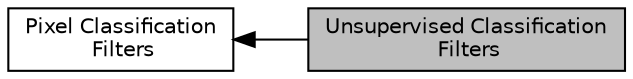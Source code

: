 digraph "Unsupervised Classification Filters"
{
  edge [fontname="Helvetica",fontsize="10",labelfontname="Helvetica",labelfontsize="10"];
  node [fontname="Helvetica",fontsize="10",shape=box];
  rankdir=LR;
  Node2 [label="Pixel Classification\l Filters",height=0.2,width=0.4,color="black", fillcolor="white", style="filled",URL="$group__ClassificationFilters.html",tooltip=" "];
  Node1 [label="Unsupervised Classification\l Filters",height=0.2,width=0.4,color="black", fillcolor="grey75", style="filled", fontcolor="black",tooltip=" "];
  Node2->Node1 [shape=plaintext, dir="back", style="solid"];
}

